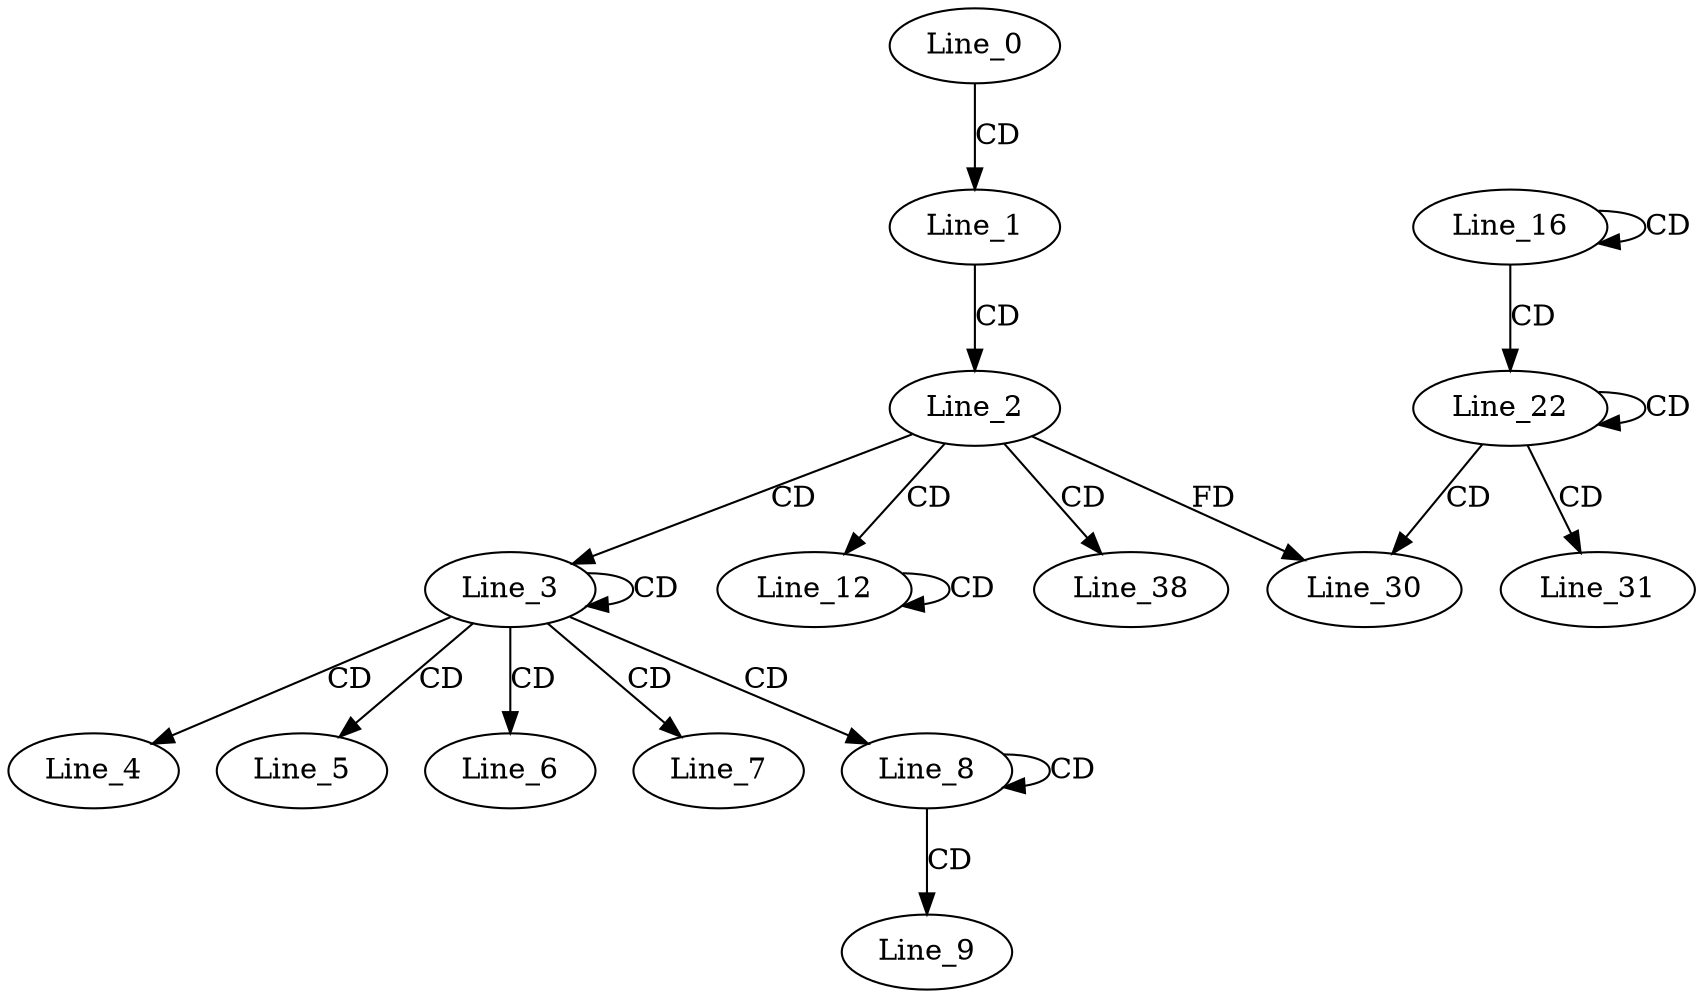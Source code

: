 digraph G {
  Line_0;
  Line_1;
  Line_2;
  Line_3;
  Line_3;
  Line_4;
  Line_5;
  Line_6;
  Line_7;
  Line_8;
  Line_8;
  Line_9;
  Line_12;
  Line_12;
  Line_16;
  Line_16;
  Line_22;
  Line_22;
  Line_30;
  Line_31;
  Line_38;
  Line_0 -> Line_1 [ label="CD" ];
  Line_1 -> Line_2 [ label="CD" ];
  Line_2 -> Line_3 [ label="CD" ];
  Line_3 -> Line_3 [ label="CD" ];
  Line_3 -> Line_4 [ label="CD" ];
  Line_3 -> Line_5 [ label="CD" ];
  Line_3 -> Line_6 [ label="CD" ];
  Line_3 -> Line_7 [ label="CD" ];
  Line_3 -> Line_8 [ label="CD" ];
  Line_8 -> Line_8 [ label="CD" ];
  Line_8 -> Line_9 [ label="CD" ];
  Line_2 -> Line_12 [ label="CD" ];
  Line_12 -> Line_12 [ label="CD" ];
  Line_16 -> Line_16 [ label="CD" ];
  Line_16 -> Line_22 [ label="CD" ];
  Line_22 -> Line_22 [ label="CD" ];
  Line_22 -> Line_30 [ label="CD" ];
  Line_2 -> Line_30 [ label="FD" ];
  Line_22 -> Line_31 [ label="CD" ];
  Line_2 -> Line_38 [ label="CD" ];
}
